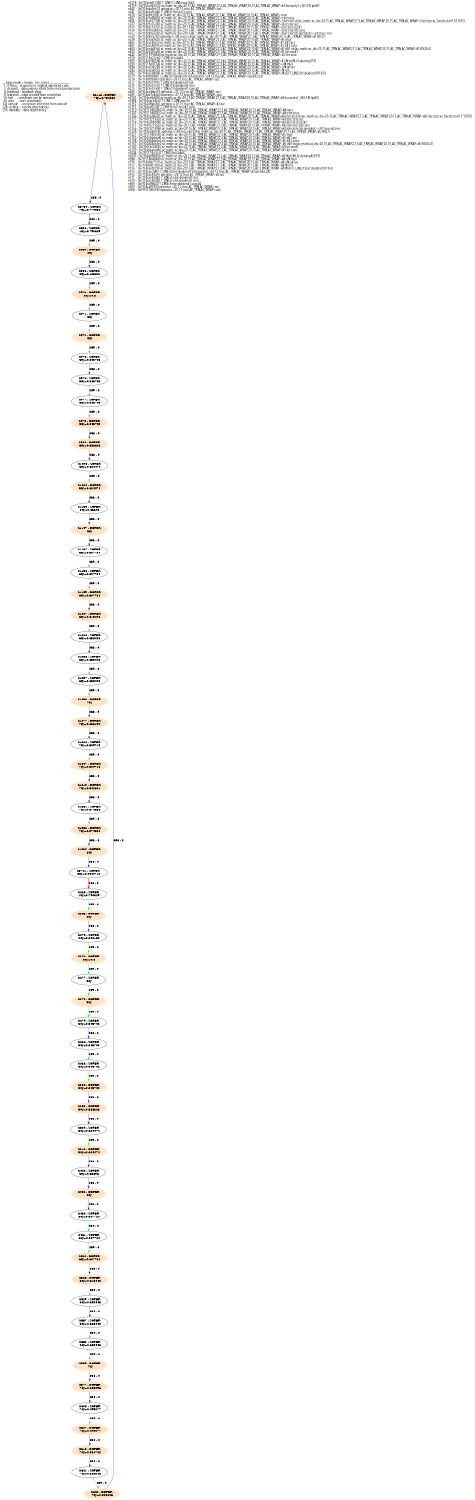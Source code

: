 digraph G {
  size="7.5,10"; center=true; ratio=auto;
  m1[fontname=Fixed,labeljust=left,label="--- Edge mode = (mode : cns_cycle) ----------------------\l  1: ctrlseq  - sequence in original inperative code     \l  2: chained  - dependency starts from end of predecessor\l  4: feedback - feedback edge                            \l  8: lpbranch - edge created from a next/exit            \l 16: soft     - constraint can be removed                \l 32: user     - user constraints                         \l 64: iomode   - constraint inherited from iomode         \l128: ctrldep  - control dependency                       \l256: datadep  - data dependency                          \l",shape=none];
  n2118[label="n2118 : DOPER\n 7cy+0.734882\n",shape=ellipse,style=filled,color=bisque];
  n3759[label="n3759 : ZOPER\n 7cy+0.774954\n",shape=ellipse];
  n642[label="n642 : DOPER\n 7cy+0.564248\n",shape=ellipse,style=filled,color=bisque];
  n641[label="n641 : ZOPER\n 7cy+0.564248\n",shape=ellipse];
  n610[label="n610 : DOPER\n 7cy+0.531762\n",shape=ellipse,style=filled,color=bisque];
  n607[label="n607 : DOPER\n 7cy+0.499277\n",shape=ellipse,style=filled,color=bisque];
  n606[label="n606 : ZOPER\n 7cy+0.499277\n",shape=ellipse];
  n577[label="n577 : DOPER\n 7cy+0.233096\n",shape=ellipse,style=filled,color=bisque];
  n559[label="n559 : DOPER\n 7cy\n",shape=ellipse,style=filled,color=bisque];
  n558[label="n558 : ZOPER\n 6cy+0.653448\n",shape=ellipse];
  n557[label="n557 : ZOPER\n 6cy+0.653448\n",shape=ellipse];
  n529[label="n529 : ZOPER\n 6cy+0.653448\n",shape=ellipse];
  n528[label="n528 : DOPER\n 6cy+0.615448\n",shape=ellipse,style=filled,color=bisque];
  n462[label="n462 : DOPER\n 6cy+0.307724\n",shape=ellipse,style=filled,color=bisque];
  n461[label="n461 : ZOPER\n 6cy+0.307724\n",shape=ellipse];
  n460[label="n460 : ZOPER\n 6cy+0.307724\n",shape=ellipse];
  n450[label="n450 : DOPER\n 6cy\n",shape=ellipse,style=filled,color=bisque];
  n442[label="n442 : ZOPER\n 5cy+0.65696\n",shape=ellipse];
  n310[label="n310 : DOPER\n 5cy+0.624474\n",shape=ellipse,style=filled,color=bisque];
  n309[label="n309 : ZOPER\n 5cy+0.624474\n",shape=ellipse];
  n290[label="n290 : DOPER\n 5cy+0.588328\n",shape=ellipse,style=filled,color=bisque];
  n284[label="n284 : DOPER\n 5cy+0.343703\n",shape=ellipse,style=filled,color=bisque];
  n283[label="n283 : ZOPER\n 5cy+0.343703\n",shape=ellipse];
  n282[label="n282 : ZOPER\n 5cy+0.343703\n",shape=ellipse];
  n279[label="n279 : ZOPER\n 5cy+0.343703\n",shape=ellipse];
  n278[label="n278 : DOPER\n 5cy\n",shape=ellipse,style=filled,color=bisque];
  n277[label="n277 : ZOPER\n 5cy\n",shape=ellipse];
  n276[label="n276 : DOPER\n 3cy+0.8\n",shape=ellipse,style=filled,color=bisque];
  n275[label="n275 : ZOPER\n 2cy+0.202138\n",shape=ellipse];
  n266[label="n266 : DOPER\n 2cy\n",shape=ellipse,style=filled,color=bisque];
  n265[label="n265 : ZOPER\n 1cy+0.790329\n",shape=ellipse];
  n3741[label="n3741 : ZOPER\n 8cy+0.0400712\n",shape=ellipse];
  n1804[label="n1804 : DOPER\n 8cy\n",shape=ellipse,style=filled,color=bisque];
  n1352[label="n1352 : DOPER\n 7cy+0.574686\n",shape=ellipse,style=filled,color=bisque];
  n1351[label="n1351 : ZOPER\n 7cy+0.574686\n",shape=ellipse];
  n1310[label="n1310 : DOPER\n 7cy+0.542201\n",shape=ellipse,style=filled,color=bisque];
  n1307[label="n1307 : DOPER\n 7cy+0.509715\n",shape=ellipse,style=filled,color=bisque];
  n1306[label="n1306 : ZOPER\n 7cy+0.509715\n",shape=ellipse];
  n1277[label="n1277 : DOPER\n 7cy+0.238199\n",shape=ellipse,style=filled,color=bisque];
  n1258[label="n1258 : DOPER\n 7cy\n",shape=ellipse,style=filled,color=bisque];
  n1257[label="n1257 : ZOPER\n 6cy+0.653448\n",shape=ellipse];
  n1256[label="n1256 : ZOPER\n 6cy+0.653448\n",shape=ellipse];
  n1228[label="n1228 : ZOPER\n 6cy+0.653448\n",shape=ellipse];
  n1227[label="n1227 : DOPER\n 6cy+0.615448\n",shape=ellipse,style=filled,color=bisque];
  n1159[label="n1159 : DOPER\n 6cy+0.307724\n",shape=ellipse,style=filled,color=bisque];
  n1158[label="n1158 : ZOPER\n 6cy+0.307724\n",shape=ellipse];
  n1157[label="n1157 : ZOPER\n 6cy+0.307724\n",shape=ellipse];
  n1147[label="n1147 : DOPER\n 6cy\n",shape=ellipse,style=filled,color=bisque];
  n1139[label="n1139 : ZOPER\n 5cy+0.65696\n",shape=ellipse];
  n1004[label="n1004 : DOPER\n 5cy+0.624474\n",shape=ellipse,style=filled,color=bisque];
  n1003[label="n1003 : ZOPER\n 5cy+0.624474\n",shape=ellipse];
  n984[label="n984 : DOPER\n 5cy+0.588328\n",shape=ellipse,style=filled,color=bisque];
  n978[label="n978 : DOPER\n 5cy+0.343703\n",shape=ellipse,style=filled,color=bisque];
  n977[label="n977 : ZOPER\n 5cy+0.343703\n",shape=ellipse];
  n976[label="n976 : ZOPER\n 5cy+0.343703\n",shape=ellipse];
  n973[label="n973 : ZOPER\n 5cy+0.343703\n",shape=ellipse];
  n972[label="n972 : DOPER\n 5cy\n",shape=ellipse,style=filled,color=bisque];
  n971[label="n971 : ZOPER\n 5cy\n",shape=ellipse];
  n970[label="n970 : DOPER\n 3cy+0.8\n",shape=ellipse,style=filled,color=bisque];
  n969[label="n969 : ZOPER\n 2cy+0.183841\n",shape=ellipse];
  n959[label="n959 : DOPER\n 2cy\n",shape=ellipse,style=filled,color=bisque];
  n958[label="n958 : ZOPER\n 1cy+0.790329\n",shape=ellipse];
  m2[fontname=Fixed,labeljust=left,label="n2118 : 0x7f14cdd51580 T_LINE:T_LINE:mux1h#2\ln3759 : 0x7f14cefb9130 ac_math::ac_div<20,15,AC_TRN,AC_WRAP,27,3,AC_TRN,AC_WRAP,20,15,AC_TRN,AC_WRAP>#3:for:asn(y1_t(25:19).lpi#3)\ln642  : 0x7f14cda9e610 operator+<20,15,true,AC_TRN,AC_WRAP>:acc\ln641  : 0x7f14cda9e440 T_LINE:if:if:result1:conc\ln610  : 0x7f14cdfec000 ac_math::ac_div<20,15,AC_TRN,AC_WRAP,27,3,AC_TRN,AC_WRAP,20,15,AC_TRN,AC_WRAP>:mux\ln607  : 0x7f14c9a98420 ac_math::ac_div<20,15,AC_TRN,AC_WRAP,27,3,AC_TRN,AC_WRAP,20,15,AC_TRN,AC_WRAP>:else:mux\ln606  : 0x7f14ca6173d0 ac_math::ac_div<20,15,AC_TRN,AC_WRAP,27,3,AC_TRN,AC_WRAP,20,15,AC_TRN,AC_WRAP>:else:else:slc(ac_math::ac_div<20,15,AC_TRN,AC_WRAP,27,3,AC_TRN,AC_WRAP,20,15,AC_TRN,AC_WRAP>:else:else:ac_fixed:cctor(16:1))(15)\ln577  : 0x7f14c9e55c80 ac_math::ac_div<20,15,AC_TRN,AC_WRAP,27,3,AC_TRN,AC_WRAP,20,15,AC_TRN,AC_WRAP>:else:else:acc\ln559  : 0x7f14cbc1ce60 ac_math::ac_div<20,15,AC_TRN,AC_WRAP,27,3,AC_TRN,AC_WRAP,20,15,AC_TRN,AC_WRAP>:else:else:acc#1\ln558  : 0x7f14c80ca4d0 ac_math::ac_div<20,15,AC_TRN,AC_WRAP,27,3,AC_TRN,AC_WRAP,20,15,AC_TRN,AC_WRAP>:else:else:lsb:conc\ln557  : 0x7f14c80ca2d0 ac_math::ac_div<20,15,AC_TRN,AC_WRAP,27,3,AC_TRN,AC_WRAP,20,15,AC_TRN,AC_WRAP>:else:else:lsb:operator!=<28,true>:nor\ln529  : 0x7f14c8f2a7b0 operator!=<28,true>:slc(ac_math::ac_div<20,15,AC_TRN,AC_WRAP,27,3,AC_TRN,AC_WRAP,20,15,AC_TRN,AC_WRAP>#1:R)(27)\ln528  : 0x7f14c9aa9620 ac_math::ac_div<20,15,AC_TRN,AC_WRAP,27,3,AC_TRN,AC_WRAP,20,15,AC_TRN,AC_WRAP>#1:mux\ln462  : 0x7f14ca5feb50 ac_math::ac_div<20,15,AC_TRN,AC_WRAP,27,3,AC_TRN,AC_WRAP,20,15,AC_TRN,AC_WRAP>#1:if#1:acc\ln461  : 0x7f14ca5fe890 ac_math::ac_div<20,15,AC_TRN,AC_WRAP,27,3,AC_TRN,AC_WRAP,20,15,AC_TRN,AC_WRAP>#1:if#1:conc\ln460  : 0x7f14cedd33c0 ac_math::ac_div<20,15,AC_TRN,AC_WRAP,27,3,AC_TRN,AC_WRAP,20,15,AC_TRN,AC_WRAP>#1:if#1:slc(ac_math::ac_div<20,15,AC_TRN,AC_WRAP,27,3,AC_TRN,AC_WRAP,20,15,AC_TRN,AC_WRAP>#1:R)(26-0)\ln450  : 0x7f14c9325a60 ac_math::ac_div<20,15,AC_TRN,AC_WRAP,27,3,AC_TRN,AC_WRAP,20,15,AC_TRN,AC_WRAP>#1:for:acc#1\ln442  : 0x7f15187938d0 ac_math::ac_div<20,15,AC_TRN,AC_WRAP,27,3,AC_TRN,AC_WRAP,20,15,AC_TRN,AC_WRAP>#1:for:conc\ln310  : 0x7f1518a21eb0 T_LINE:if:mux#4\ln309  : 0x7f14c9e66540 ac_math::ac_div<20,15,AC_TRN,AC_WRAP,27,3,AC_TRN,AC_WRAP,20,15,AC_TRN,AC_WRAP>#1:N:slc(N_fx:dummy)(19)\ln290  : 0x7f1518a077a0 ac_math::ac_div<20,15,AC_TRN,AC_WRAP,27,3,AC_TRN,AC_WRAP,20,15,AC_TRN,AC_WRAP>:uN:mux\ln284  : 0x7f14ca5de280 ac_math::ac_div<20,15,AC_TRN,AC_WRAP,27,3,AC_TRN,AC_WRAP,20,15,AC_TRN,AC_WRAP>:uN:qif:acc\ln283  : 0x7f14ca5de020 ac_math::ac_div<20,15,AC_TRN,AC_WRAP,27,3,AC_TRN,AC_WRAP,20,15,AC_TRN,AC_WRAP>:N:not\ln282  : 0x7f14ca5dddd0 ac_math::ac_div<20,15,AC_TRN,AC_WRAP,27,3,AC_TRN,AC_WRAP,20,15,AC_TRN,AC_WRAP>:N:slc(T_LINE:if:if:dividend1)(18-0)\ln279  : 0x7f14dfcfb840 T_LINE:if:if:dividend1:slc(operator-<28,13,true,AC_TRN,AC_WRAP>:acc)(43-24)\ln278  : 0x7f14dfcfb680 operator-<28,13,true,AC_TRN,AC_WRAP>:acc\ln277  : 0x7f14c9e97f00 T_LINE:if:if:dividend1:not\ln276  : 0x7f14c9e97ce0 T_LINE:if:if:dividend1:mul\ln275  : 0x7f14c9e97a00 T_LINE:if:if:dividend1:conc#2\ln266  : 0x7f14ecddba10 operator-<27,12,true,AC_TRN,AC_WRAP>:acc\ln265  : 0x7f14de7e4eb0 operator-<27,12,true,AC_TRN,AC_WRAP>:asn\ln3741 : 0x7f14cefb60f0 ac_math::ac_div<20,15,AC_TRN,AC_WRAP,27,3,AC_TRN,AC_WRAP,20,15,AC_TRN,AC_WRAP>#3:for:asn(x1_t(26:18).lpi#3)\ln1804 : 0x7f14cdc3d7a0 T_LINE:T_LINE:mux1h\ln1352 : 0x7f14dffab7b0 operator+<20,15,true,AC_TRN,AC_WRAP>#2:acc\ln1351 : 0x7f14caf1e3f0 T_LINE:if:else:result1:conc\ln1310 : 0x7f15194628b0 ac_math::ac_div<20,15,AC_TRN,AC_WRAP,27,3,AC_TRN,AC_WRAP,20,15,AC_TRN,AC_WRAP>#4:mux\ln1307 : 0x7f1519443820 ac_math::ac_div<20,15,AC_TRN,AC_WRAP,27,3,AC_TRN,AC_WRAP,20,15,AC_TRN,AC_WRAP>#4:else:mux\ln1306 : 0x7f14cedb6fc0 ac_math::ac_div<20,15,AC_TRN,AC_WRAP,27,3,AC_TRN,AC_WRAP,20,15,AC_TRN,AC_WRAP>#4:else:else:slc(ac_math::ac_div<20,15,AC_TRN,AC_WRAP,27,3,AC_TRN,AC_WRAP,20,15,AC_TRN,AC_WRAP>#4:else:else:ac_fixed:cctor(17:1))(16)\ln1277 : 0x7f14c9213d20 ac_math::ac_div<20,15,AC_TRN,AC_WRAP,27,3,AC_TRN,AC_WRAP,20,15,AC_TRN,AC_WRAP>#4:else:else:acc\ln1258 : 0x7f14ce88dd80 ac_math::ac_div<20,15,AC_TRN,AC_WRAP,27,3,AC_TRN,AC_WRAP,20,15,AC_TRN,AC_WRAP>#4:else:else:acc#1\ln1257 : 0x7f14c9213ac0 ac_math::ac_div<20,15,AC_TRN,AC_WRAP,27,3,AC_TRN,AC_WRAP,20,15,AC_TRN,AC_WRAP>#4:else:else:lsb:conc\ln1256 : 0x7f14c92138b0 ac_math::ac_div<20,15,AC_TRN,AC_WRAP,27,3,AC_TRN,AC_WRAP,20,15,AC_TRN,AC_WRAP>#4:else:else:lsb:operator!=<28,true>#2:nor\ln1228 : 0x7f14cea6fb30 operator!=<28,true>#2:slc(ac_math::ac_div<20,15,AC_TRN,AC_WRAP,27,3,AC_TRN,AC_WRAP,20,15,AC_TRN,AC_WRAP>#5:R)(27)\ln1227 : 0x7f151940c560 ac_math::ac_div<20,15,AC_TRN,AC_WRAP,27,3,AC_TRN,AC_WRAP,20,15,AC_TRN,AC_WRAP>#5:mux\ln1159 : 0x7f14c94ebbd0 ac_math::ac_div<20,15,AC_TRN,AC_WRAP,27,3,AC_TRN,AC_WRAP,20,15,AC_TRN,AC_WRAP>#5:if#1:acc\ln1158 : 0x7f14d044e6a0 ac_math::ac_div<20,15,AC_TRN,AC_WRAP,27,3,AC_TRN,AC_WRAP,20,15,AC_TRN,AC_WRAP>#5:if#1:conc\ln1157 : 0x7f14d044e3e0 ac_math::ac_div<20,15,AC_TRN,AC_WRAP,27,3,AC_TRN,AC_WRAP,20,15,AC_TRN,AC_WRAP>#5:if#1:slc(ac_math::ac_div<20,15,AC_TRN,AC_WRAP,27,3,AC_TRN,AC_WRAP,20,15,AC_TRN,AC_WRAP>#5:R)(26-0)\ln1147 : 0x7f14c9c2d030 ac_math::ac_div<20,15,AC_TRN,AC_WRAP,27,3,AC_TRN,AC_WRAP,20,15,AC_TRN,AC_WRAP>#5:for:acc#1\ln1139 : 0x7f14deaea460 ac_math::ac_div<20,15,AC_TRN,AC_WRAP,27,3,AC_TRN,AC_WRAP,20,15,AC_TRN,AC_WRAP>#5:for:conc\ln1004 : 0x7f15193cc5c0 T_LINE:if:mux#46\ln1003 : 0x7f14defb8630 ac_math::ac_div<20,15,AC_TRN,AC_WRAP,27,3,AC_TRN,AC_WRAP,20,15,AC_TRN,AC_WRAP>#5:N:slc(N_fx:dummy#2)(19)\ln984  : 0x7f1518b404d0 ac_math::ac_div<20,15,AC_TRN,AC_WRAP,27,3,AC_TRN,AC_WRAP,20,15,AC_TRN,AC_WRAP>#4:uN:mux\ln978  : 0x7f14dfde7310 ac_math::ac_div<20,15,AC_TRN,AC_WRAP,27,3,AC_TRN,AC_WRAP,20,15,AC_TRN,AC_WRAP>#4:uN:qif:acc\ln977  : 0x7f14dfde70b0 ac_math::ac_div<20,15,AC_TRN,AC_WRAP,27,3,AC_TRN,AC_WRAP,20,15,AC_TRN,AC_WRAP>#4:N:not\ln976  : 0x7f14cacd0590 ac_math::ac_div<20,15,AC_TRN,AC_WRAP,27,3,AC_TRN,AC_WRAP,20,15,AC_TRN,AC_WRAP>#4:N:slc(T_LINE:if:else:dividend1)(18-0)\ln973  : 0x7f14caccfd80 T_LINE:if:else:dividend1:slc(operator-<28,13,true,AC_TRN,AC_WRAP>#2:acc)(43-24)\ln972  : 0x7f14ca583a10 operator-<28,13,true,AC_TRN,AC_WRAP>#2:acc\ln971  : 0x7f14ca583440 T_LINE:if:else:dividend1:not\ln970  : 0x7f14ca583240 T_LINE:if:else:dividend1:mul\ln969  : 0x7f14caf5fb20 T_LINE:if:else:dividend1:conc#2\ln959  : 0x7f14caf5f700 operator-<26,11,true,AC_TRN,AC_WRAP>:acc\ln958  : 0x7f15193fc930 operator-<26,11,true,AC_TRN,AC_WRAP>:asn\l",shape=none];
  n2118 -> n3759[label="258 : 0",color=blue];
  n642 -> n2118[label="258 : 0",color=blue];
  n641 -> n642[label="259 : 0",color=green2];
  n610 -> n641[label="258 : 0",color=blue];
  n607 -> n610[label="258 : 0",color=blue];
  n606 -> n607[label="259 : 0",color=green2];
  n577 -> n606[label="258 : 0",color=blue];
  n559 -> n577[label="258 : 0",color=blue];
  n558 -> n559[label="259 : 0",color=green2];
  n557 -> n558[label="259 : 0",color=green2];
  n529 -> n557[label="258 : 0",color=blue];
  n528 -> n529[label="259 : 0",color=green2];
  n462 -> n528[label="258 : 0",color=blue];
  n461 -> n462[label="259 : 0",color=green2];
  n460 -> n461[label="259 : 0",color=green2];
  n450 -> n460[label="258 : 0",color=blue];
  n442 -> n450[label="258 : 0",color=blue];
  n310 -> n442[label="258 : 0",color=blue];
  n309 -> n310[label="259 : 0",color=green2];
  n290 -> n309[label="258 : 0",color=blue];
  n284 -> n290[label="258 : 0",color=blue];
  n283 -> n284[label="259 : 0",color=green2];
  n282 -> n283[label="259 : 0",color=green2];
  n279 -> n282[label="258 : 0",color=blue];
  n278 -> n279[label="259 : 0",color=green2];
  n277 -> n278[label="259 : 0",color=green2];
  n276 -> n277[label="259 : 0",color=green2];
  n275 -> n276[label="259 : 0",color=green2];
  n266 -> n275[label="258 : 0",color=blue];
  n265 -> n266[label="259 : 0",color=green2];
  n3741 -> n265[label="262 : 0",color=red, style=bold];
  n1804 -> n3741[label="258 : 0",color=blue];
  n1352 -> n1804[label="258 : 0",color=blue];
  n1351 -> n1352[label="259 : 0",color=green2];
  n1310 -> n1351[label="258 : 0",color=blue];
  n1307 -> n1310[label="258 : 0",color=blue];
  n1306 -> n1307[label="259 : 0",color=green2];
  n1277 -> n1306[label="258 : 0",color=blue];
  n1258 -> n1277[label="258 : 0",color=blue];
  n1257 -> n1258[label="259 : 0",color=green2];
  n1256 -> n1257[label="259 : 0",color=green2];
  n1228 -> n1256[label="258 : 0",color=blue];
  n1227 -> n1228[label="259 : 0",color=green2];
  n1159 -> n1227[label="258 : 0",color=blue];
  n1158 -> n1159[label="259 : 0",color=green2];
  n1157 -> n1158[label="259 : 0",color=green2];
  n1147 -> n1157[label="258 : 0",color=blue];
  n1139 -> n1147[label="258 : 0",color=blue];
  n1004 -> n1139[label="258 : 0",color=blue];
  n1003 -> n1004[label="259 : 0",color=green2];
  n984 -> n1003[label="258 : 0",color=blue];
  n978 -> n984[label="258 : 0",color=blue];
  n977 -> n978[label="259 : 0",color=green2];
  n976 -> n977[label="259 : 0",color=green2];
  n973 -> n976[label="258 : 0",color=blue];
  n972 -> n973[label="259 : 0",color=green2];
  n971 -> n972[label="259 : 0",color=green2];
  n970 -> n971[label="259 : 0",color=green2];
  n969 -> n970[label="259 : 0",color=green2];
  n959 -> n969[label="258 : 0",color=blue];
  n958 -> n959[label="259 : 0",color=green2];
  n3759 -> n958[label="262 : 0",color=red, style=bold];
}

